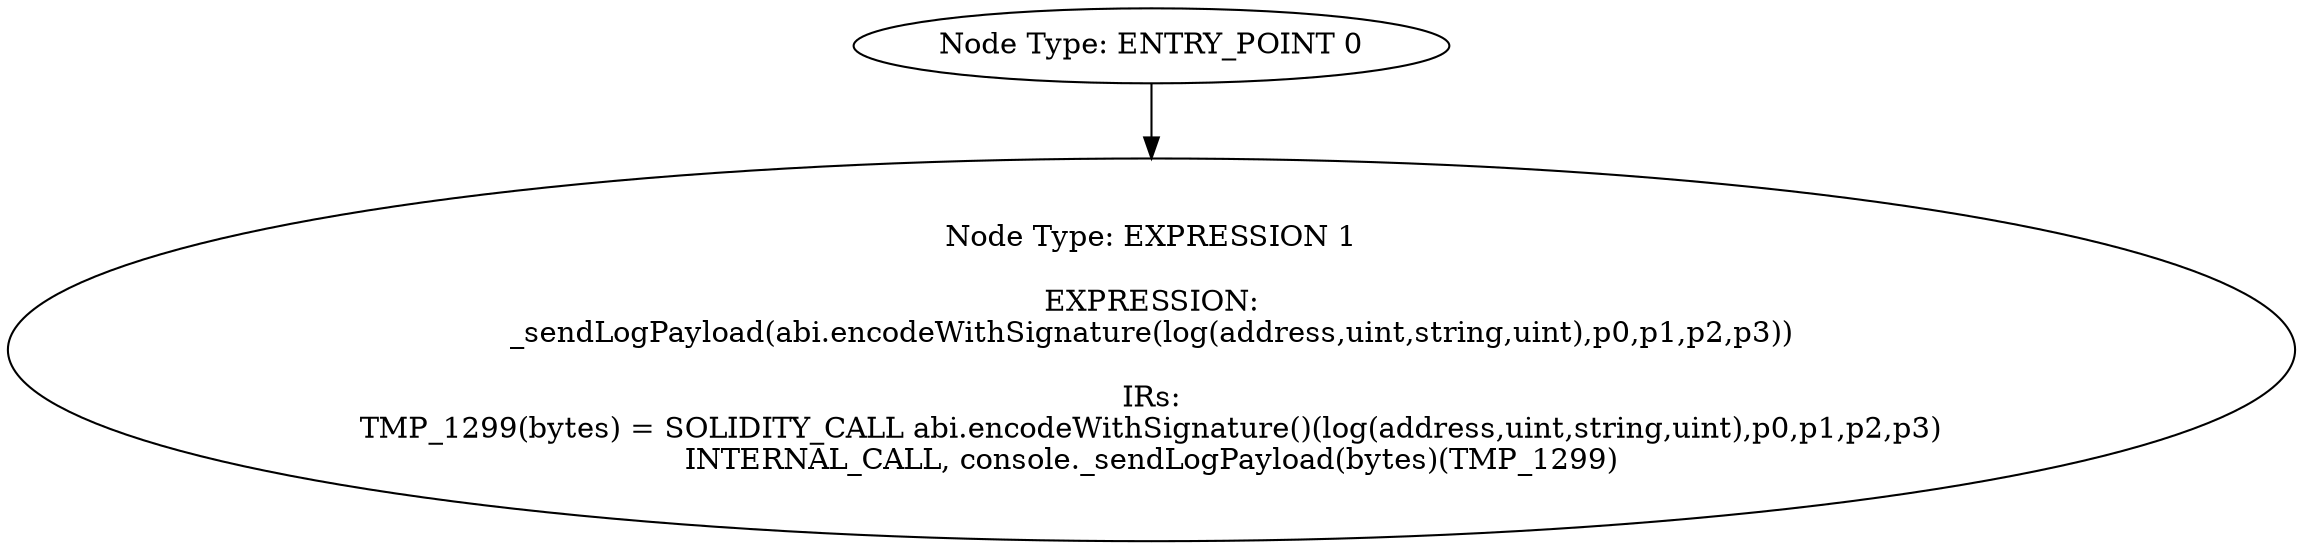 digraph{
0[label="Node Type: ENTRY_POINT 0
"];
0->1;
1[label="Node Type: EXPRESSION 1

EXPRESSION:
_sendLogPayload(abi.encodeWithSignature(log(address,uint,string,uint),p0,p1,p2,p3))

IRs:
TMP_1299(bytes) = SOLIDITY_CALL abi.encodeWithSignature()(log(address,uint,string,uint),p0,p1,p2,p3)
INTERNAL_CALL, console._sendLogPayload(bytes)(TMP_1299)"];
}
